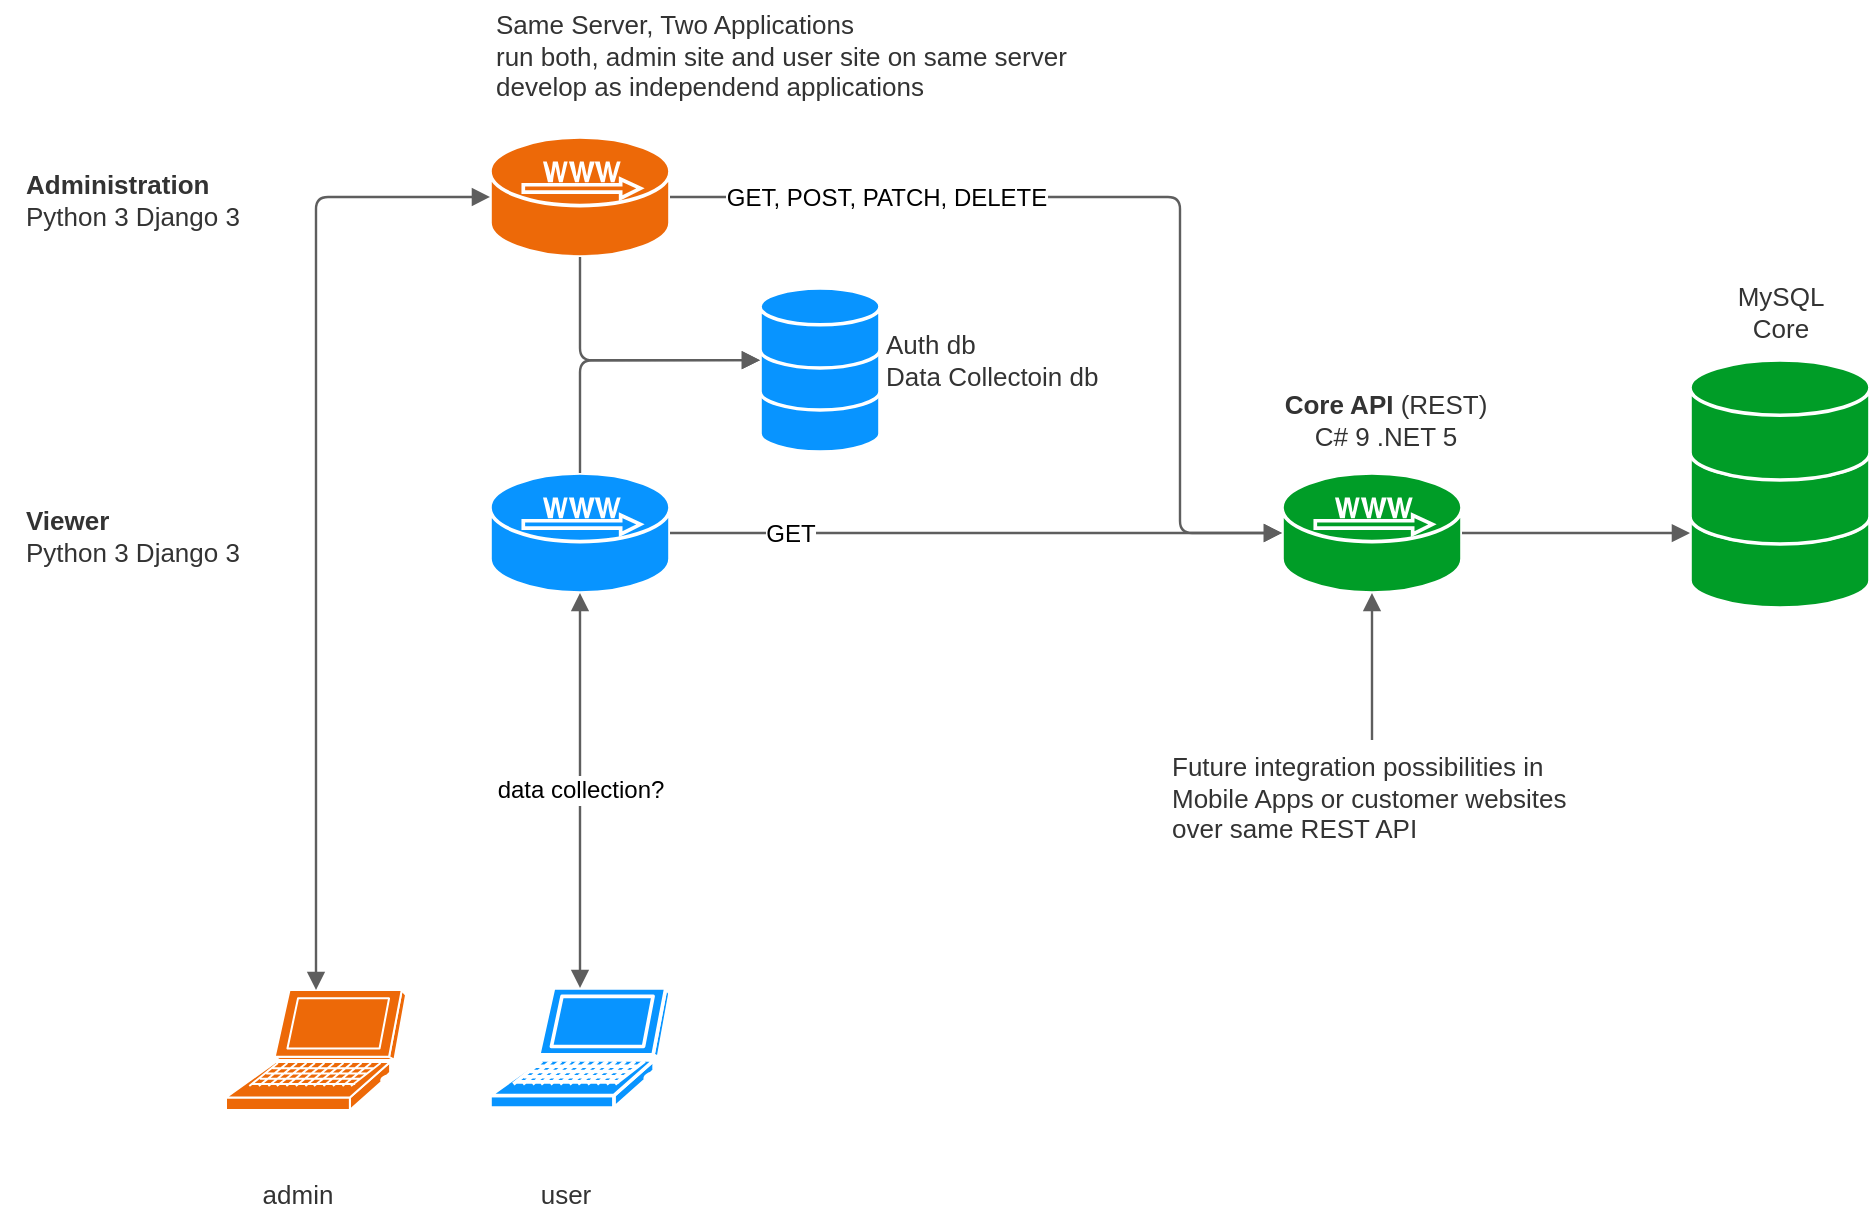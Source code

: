<mxfile version="14.4.3" type="device"><diagram id="pkLljsPZCrm3iHV1CQ5h" name="Page-1"><mxGraphModel dx="1106" dy="997" grid="1" gridSize="10" guides="1" tooltips="1" connect="1" arrows="1" fold="1" page="1" pageScale="1" pageWidth="827" pageHeight="1169" math="0" shadow="0"><root><mxCell id="0"/><mxCell id="1" parent="0"/><mxCell id="X8kaI2Z_kcES600DbsL6-35" value="&lt;b&gt;Core API &lt;/b&gt;(REST)&lt;br&gt;C# 9 .NET 5" style="html=1;whiteSpace=wrap;fontSize=13;fontColor=#333333;fontStyle=0;align=center;spacingLeft=13.333;spacing=0;verticalAlign=top;strokeColor=none;strokeOpacity=100;rounded=1;absoluteArcSize=1;arcSize=7.2;fillColor=none;strokeWidth=1.8;" parent="1" vertex="1"><mxGeometry x="1059.5" y="409.5" width="113" height="41" as="geometry"/></mxCell><mxCell id="X8kaI2Z_kcES600DbsL6-36" value="user" style="html=1;whiteSpace=wrap;fontSize=13;fontColor=#333333;spacing=0;strokeColor=none;strokeOpacity=100;rounded=1;absoluteArcSize=1;arcSize=7.2;fillColor=none;strokeWidth=1.8;fontStyle=0" parent="1" vertex="1"><mxGeometry x="641" y="799" width="144" height="36" as="geometry"/></mxCell><mxCell id="X8kaI2Z_kcES600DbsL6-37" value="admin" style="html=1;whiteSpace=wrap;fontSize=13;fontColor=#333333;spacing=0;strokeColor=none;strokeOpacity=100;rounded=1;absoluteArcSize=1;arcSize=7.2;fillColor=none;strokeWidth=1.8;fontStyle=0" parent="1" vertex="1"><mxGeometry x="507" y="799" width="144" height="36" as="geometry"/></mxCell><mxCell id="X8kaI2Z_kcES600DbsL6-38" value="" style="html=1;whiteSpace=wrap;shape=mxgraph.cisco.storage.relational_database;strokeColor=#ffffff;fontSize=11;spacing=0;strokeOpacity=100;rounded=1;absoluteArcSize=1;arcSize=7.2;strokeWidth=1.8;fillColor=#009d27;" parent="1" vertex="1"><mxGeometry x="1275" y="464" width="90" height="60" as="geometry"/></mxCell><mxCell id="X8kaI2Z_kcES600DbsL6-39" value="" style="html=1;whiteSpace=wrap;shape=mxgraph.cisco.servers.microwebserver;fontSize=11;spacing=0;strokeOpacity=100;rounded=1;absoluteArcSize=1;arcSize=7.2;strokeWidth=1.8;fillColor=#0894ff;strokeColor=#FFFFFF;" parent="1" vertex="1"><mxGeometry x="675" y="456.5" width="90" height="60" as="geometry"/></mxCell><mxCell id="X8kaI2Z_kcES600DbsL6-40" value="" style="html=1;whiteSpace=wrap;shape=mxgraph.cisco.computers_and_peripherals.laptop;fontSize=11;spacing=0;strokeOpacity=100;rounded=1;absoluteArcSize=1;arcSize=7.2;strokeWidth=1.8;fillColor=#0894ff;strokeColor=#FFFFFF;" parent="1" vertex="1"><mxGeometry x="675" y="714" width="90" height="60" as="geometry"/></mxCell><mxCell id="X8kaI2Z_kcES600DbsL6-41" value="" style="html=1;whiteSpace=wrap;shape=mxgraph.cisco.computers_and_peripherals.laptop;fontSize=11;spacing=0;strokeOpacity=100;rounded=1;absoluteArcSize=1;arcSize=7.2;strokeWidth=1;fillColor=#ed6908;strokeColor=#FFFFFF;" parent="1" vertex="1"><mxGeometry x="543" y="715" width="90" height="60" as="geometry"/></mxCell><mxCell id="X8kaI2Z_kcES600DbsL6-42" value="" style="html=1;jettySize=18;fontSize=11;strokeColor=#5E5E5E;strokeWidth=1.2;rounded=1;arcSize=12;edgeStyle=orthogonalEdgeStyle;startArrow=block;endFill=1;endArrow=block;endFill=1;exitX=0.5;exitY=0;exitPerimeter=1;entryX=0.5;entryY=1;entryPerimeter=1;" parent="1" source="X8kaI2Z_kcES600DbsL6-40" target="X8kaI2Z_kcES600DbsL6-39" edge="1"><mxGeometry width="100" height="100" relative="1" as="geometry"/></mxCell><mxCell id="X8kaI2Z_kcES600DbsL6-43" value="data collection?" style="text;html=1;resizable=0;labelBackgroundColor=#ffffff;align=center;verticalAlign=middle;fontStyle=0" parent="X8kaI2Z_kcES600DbsL6-42" vertex="1"><mxGeometry relative="1" as="geometry"/></mxCell><mxCell id="X8kaI2Z_kcES600DbsL6-44" value="" style="html=1;whiteSpace=wrap;shape=mxgraph.cisco.storage.relational_database;strokeColor=#ffffff;fontSize=11;spacing=0;strokeOpacity=100;rounded=1;absoluteArcSize=1;arcSize=7.2;strokeWidth=1.8;fillColor=#009d27;" parent="1" vertex="1"><mxGeometry x="1275" y="432" width="90" height="60" as="geometry"/></mxCell><mxCell id="X8kaI2Z_kcES600DbsL6-45" value="" style="html=1;whiteSpace=wrap;shape=mxgraph.cisco.storage.relational_database;strokeColor=#ffffff;fontSize=11;spacing=0;strokeOpacity=100;rounded=1;absoluteArcSize=1;arcSize=7.2;strokeWidth=1.8;fillColor=#009d27;" parent="1" vertex="1"><mxGeometry x="1275" y="400" width="90" height="60" as="geometry"/></mxCell><mxCell id="X8kaI2Z_kcES600DbsL6-46" value="" style="html=1;whiteSpace=wrap;shape=mxgraph.cisco.servers.microwebserver;strokeColor=#ffffff;fontSize=11;spacing=0;strokeOpacity=100;rounded=1;absoluteArcSize=1;arcSize=7.2;strokeWidth=1.8;fillColor=#009d27;" parent="1" vertex="1"><mxGeometry x="1071" y="456.5" width="90" height="60" as="geometry"/></mxCell><mxCell id="X8kaI2Z_kcES600DbsL6-47" value="" style="html=1;jettySize=18;fontSize=11;strokeColor=#5E5E5E;strokeWidth=1.2;rounded=1;arcSize=12;edgeStyle=orthogonalEdgeStyle;startArrow=none;endArrow=block;endFill=1;exitX=1;exitY=0.5;exitPerimeter=1;entryX=0;entryY=0.909;entryPerimeter=1;" parent="1" source="X8kaI2Z_kcES600DbsL6-46" target="X8kaI2Z_kcES600DbsL6-44" edge="1"><mxGeometry width="100" height="100" relative="1" as="geometry"/></mxCell><mxCell id="X8kaI2Z_kcES600DbsL6-48" value="MySQL&lt;br&gt;Core" style="html=1;whiteSpace=wrap;fontSize=13;fontColor=#333333;fontStyle=0;align=center;spacing=0;verticalAlign=top;strokeColor=none;strokeOpacity=100;rounded=1;absoluteArcSize=1;arcSize=7.2;fillColor=none;strokeWidth=1.8;" parent="1" vertex="1"><mxGeometry x="1282.5" y="356" width="75" height="41" as="geometry"/></mxCell><mxCell id="X8kaI2Z_kcES600DbsL6-49" value="" style="html=1;jettySize=18;fontSize=11;strokeColor=#5E5E5E;strokeWidth=1.2;rounded=1;arcSize=12;edgeStyle=orthogonalEdgeStyle;startArrow=none;endArrow=block;endFill=1;exitX=1;exitY=0.5;exitPerimeter=1;entryX=0;entryY=0.5;entryPerimeter=1;" parent="1" source="X8kaI2Z_kcES600DbsL6-39" target="X8kaI2Z_kcES600DbsL6-46" edge="1"><mxGeometry width="100" height="100" relative="1" as="geometry"/></mxCell><mxCell id="X8kaI2Z_kcES600DbsL6-50" value="GET" style="text;html=1;resizable=0;labelBackgroundColor=#ffffff;align=center;verticalAlign=middle;fontStyle=0" parent="X8kaI2Z_kcES600DbsL6-49" vertex="1"><mxGeometry x="-0.607" relative="1" as="geometry"/></mxCell><mxCell id="X8kaI2Z_kcES600DbsL6-51" value="" style="html=1;whiteSpace=wrap;shape=mxgraph.cisco.servers.microwebserver;strokeColor=#ffffff;fontSize=11;spacing=0;strokeOpacity=100;rounded=1;absoluteArcSize=1;arcSize=7.2;strokeWidth=1.8;fillColor=#ed6908;" parent="1" vertex="1"><mxGeometry x="675" y="288.5" width="90" height="60" as="geometry"/></mxCell><mxCell id="X8kaI2Z_kcES600DbsL6-52" value="" style="html=1;jettySize=18;fontSize=11;strokeColor=#5E5E5E;strokeWidth=1.2;rounded=1;arcSize=12;edgeStyle=orthogonalEdgeStyle;startArrow=none;endArrow=block;endFill=1;exitX=1;exitY=0.5;exitPerimeter=1;entryX=0;entryY=0.5;entryPerimeter=1;" parent="1" source="X8kaI2Z_kcES600DbsL6-51" target="X8kaI2Z_kcES600DbsL6-46" edge="1"><mxGeometry width="100" height="100" relative="1" as="geometry"><Array as="points"><mxPoint x="1020" y="319"/><mxPoint x="1020" y="487"/></Array></mxGeometry></mxCell><mxCell id="X8kaI2Z_kcES600DbsL6-53" value="GET, POST, PATCH, DELETE" style="text;html=1;resizable=0;labelBackgroundColor=#ffffff;align=center;verticalAlign=middle;fontStyle=0" parent="X8kaI2Z_kcES600DbsL6-52" vertex="1"><mxGeometry x="-0.593" relative="1" as="geometry"><mxPoint x="11" as="offset"/></mxGeometry></mxCell><mxCell id="X8kaI2Z_kcES600DbsL6-54" value="&lt;b&gt;Administration&lt;/b&gt;&lt;br&gt;Python 3 Django 3" style="html=1;whiteSpace=wrap;fontSize=13;fontColor=#333333;fontStyle=0;align=left;spacingLeft=13.333;spacing=0;verticalAlign=top;strokeColor=none;strokeOpacity=100;rounded=1;absoluteArcSize=1;arcSize=7.2;fillColor=none;strokeWidth=1.8;" parent="1" vertex="1"><mxGeometry x="430" y="299.5" width="134" height="38" as="geometry"/></mxCell><mxCell id="X8kaI2Z_kcES600DbsL6-55" value="" style="html=1;jettySize=18;fontSize=11;strokeColor=#5E5E5E;strokeWidth=1.2;rounded=1;arcSize=12;edgeStyle=orthogonalEdgeStyle;startArrow=block;endFill=1;endArrow=block;endFill=1;exitX=0.5;exitY=0;exitPerimeter=1;entryX=0;entryY=0.5;entryPerimeter=1;" parent="1" source="X8kaI2Z_kcES600DbsL6-41" target="X8kaI2Z_kcES600DbsL6-51" edge="1"><mxGeometry width="100" height="100" relative="1" as="geometry"/></mxCell><mxCell id="X8kaI2Z_kcES600DbsL6-57" value="Future integration possibilities in Mobile Apps or customer websites&lt;br&gt;over same REST API" style="html=1;whiteSpace=wrap;fontSize=13;fontColor=#333333;fontStyle=0;align=left;spacingLeft=13.333;spacing=0;verticalAlign=top;strokeColor=none;strokeOpacity=100;rounded=1;absoluteArcSize=1;arcSize=7.2;fillColor=none;strokeWidth=1.8;" parent="1" vertex="1"><mxGeometry x="1003" y="591" width="228" height="71" as="geometry"/></mxCell><mxCell id="X8kaI2Z_kcES600DbsL6-58" value="" style="html=1;jettySize=18;fontSize=11;strokeColor=#5E5E5E;strokeWidth=1.2;rounded=1;arcSize=12;edgeStyle=orthogonalEdgeStyle;startArrow=block;endFill=1;endArrow=none;exitX=0.5;exitY=1;exitPerimeter=1;" parent="1" source="X8kaI2Z_kcES600DbsL6-46" edge="1"><mxGeometry width="100" height="100" relative="1" as="geometry"><mxPoint x="1116" y="590" as="targetPoint"/></mxGeometry></mxCell><mxCell id="X8kaI2Z_kcES600DbsL6-59" value="" style="html=1;whiteSpace=wrap;shape=mxgraph.cisco.storage.relational_database;strokeColor=#ffffff;fontSize=11;spacing=0;strokeOpacity=100;rounded=1;absoluteArcSize=1;arcSize=7.2;strokeWidth=1.8;fillColor=#0894ff;" parent="1" vertex="1"><mxGeometry x="810" y="406" width="60" height="40" as="geometry"/></mxCell><mxCell id="X8kaI2Z_kcES600DbsL6-60" value="" style="html=1;whiteSpace=wrap;shape=mxgraph.cisco.storage.relational_database;strokeColor=#ffffff;fontSize=11;spacing=0;strokeOpacity=100;rounded=1;absoluteArcSize=1;arcSize=7.2;strokeWidth=1.8;fillColor=#0894ff;" parent="1" vertex="1"><mxGeometry x="810" y="385" width="60" height="40" as="geometry"/></mxCell><mxCell id="X8kaI2Z_kcES600DbsL6-61" value="" style="html=1;whiteSpace=wrap;shape=mxgraph.cisco.storage.relational_database;strokeColor=#ffffff;fontSize=11;spacing=0;strokeOpacity=100;rounded=1;absoluteArcSize=1;arcSize=7.2;strokeWidth=1.8;fillColor=#0894ff;" parent="1" vertex="1"><mxGeometry x="810" y="364" width="60" height="40" as="geometry"/></mxCell><mxCell id="X8kaI2Z_kcES600DbsL6-62" value="" style="html=1;jettySize=18;fontSize=11;strokeColor=#5E5E5E;strokeWidth=1.2;rounded=1;arcSize=12;edgeStyle=orthogonalEdgeStyle;startArrow=none;endArrow=block;endFill=1;exitX=0.5;exitY=1;exitPerimeter=1;entryX=0;entryY=0.902;entryPerimeter=1;" parent="1" source="X8kaI2Z_kcES600DbsL6-51" target="X8kaI2Z_kcES600DbsL6-61" edge="1"><mxGeometry width="100" height="100" relative="1" as="geometry"/></mxCell><mxCell id="X8kaI2Z_kcES600DbsL6-63" value="" style="html=1;jettySize=18;fontSize=11;strokeColor=#5E5E5E;strokeWidth=1.2;rounded=1;arcSize=12;edgeStyle=orthogonalEdgeStyle;startArrow=none;endArrow=block;endFill=1;exitX=0.5;exitY=0;exitPerimeter=1;entryX=7.105e-17;entryY=0.902;entryPerimeter=1;" parent="1" source="X8kaI2Z_kcES600DbsL6-39" target="X8kaI2Z_kcES600DbsL6-61" edge="1"><mxGeometry width="100" height="100" relative="1" as="geometry"/></mxCell><mxCell id="X8kaI2Z_kcES600DbsL6-64" value="Same Server, Two Applications&lt;br&gt;run both, admin site and user site on same server&lt;br&gt;develop as independend applications" style="html=1;whiteSpace=wrap;fontSize=13;fontColor=#333333;fontStyle=0;align=left;spacingLeft=13.333;spacing=0;verticalAlign=top;strokeColor=none;strokeOpacity=100;rounded=1;absoluteArcSize=1;arcSize=7.2;fillColor=none;strokeWidth=1.8;" parent="1" vertex="1"><mxGeometry x="665" y="220" width="336" height="60" as="geometry"/></mxCell><mxCell id="X8kaI2Z_kcES600DbsL6-65" value="Auth db&lt;br&gt;Data Collectoin db" style="html=1;whiteSpace=wrap;fontSize=13;fontColor=#333333;align=left;spacing=0;verticalAlign=top;strokeColor=none;strokeOpacity=100;rounded=1;absoluteArcSize=1;arcSize=7.2;fillColor=none;strokeWidth=1.8;fontStyle=0" parent="1" vertex="1"><mxGeometry x="873" y="379.5" width="117" height="40" as="geometry"/></mxCell><mxCell id="X8kaI2Z_kcES600DbsL6-66" value="&lt;b&gt;Viewer&lt;/b&gt;&lt;br&gt;Python 3 Django 3" style="html=1;whiteSpace=wrap;fontSize=13;fontColor=#333333;fontStyle=0;align=left;spacingLeft=13.333;spacing=0;verticalAlign=top;strokeColor=none;strokeOpacity=100;rounded=1;absoluteArcSize=1;arcSize=7.2;fillColor=none;strokeWidth=1.8;" parent="1" vertex="1"><mxGeometry x="430" y="467.5" width="134" height="38" as="geometry"/></mxCell></root></mxGraphModel></diagram></mxfile>